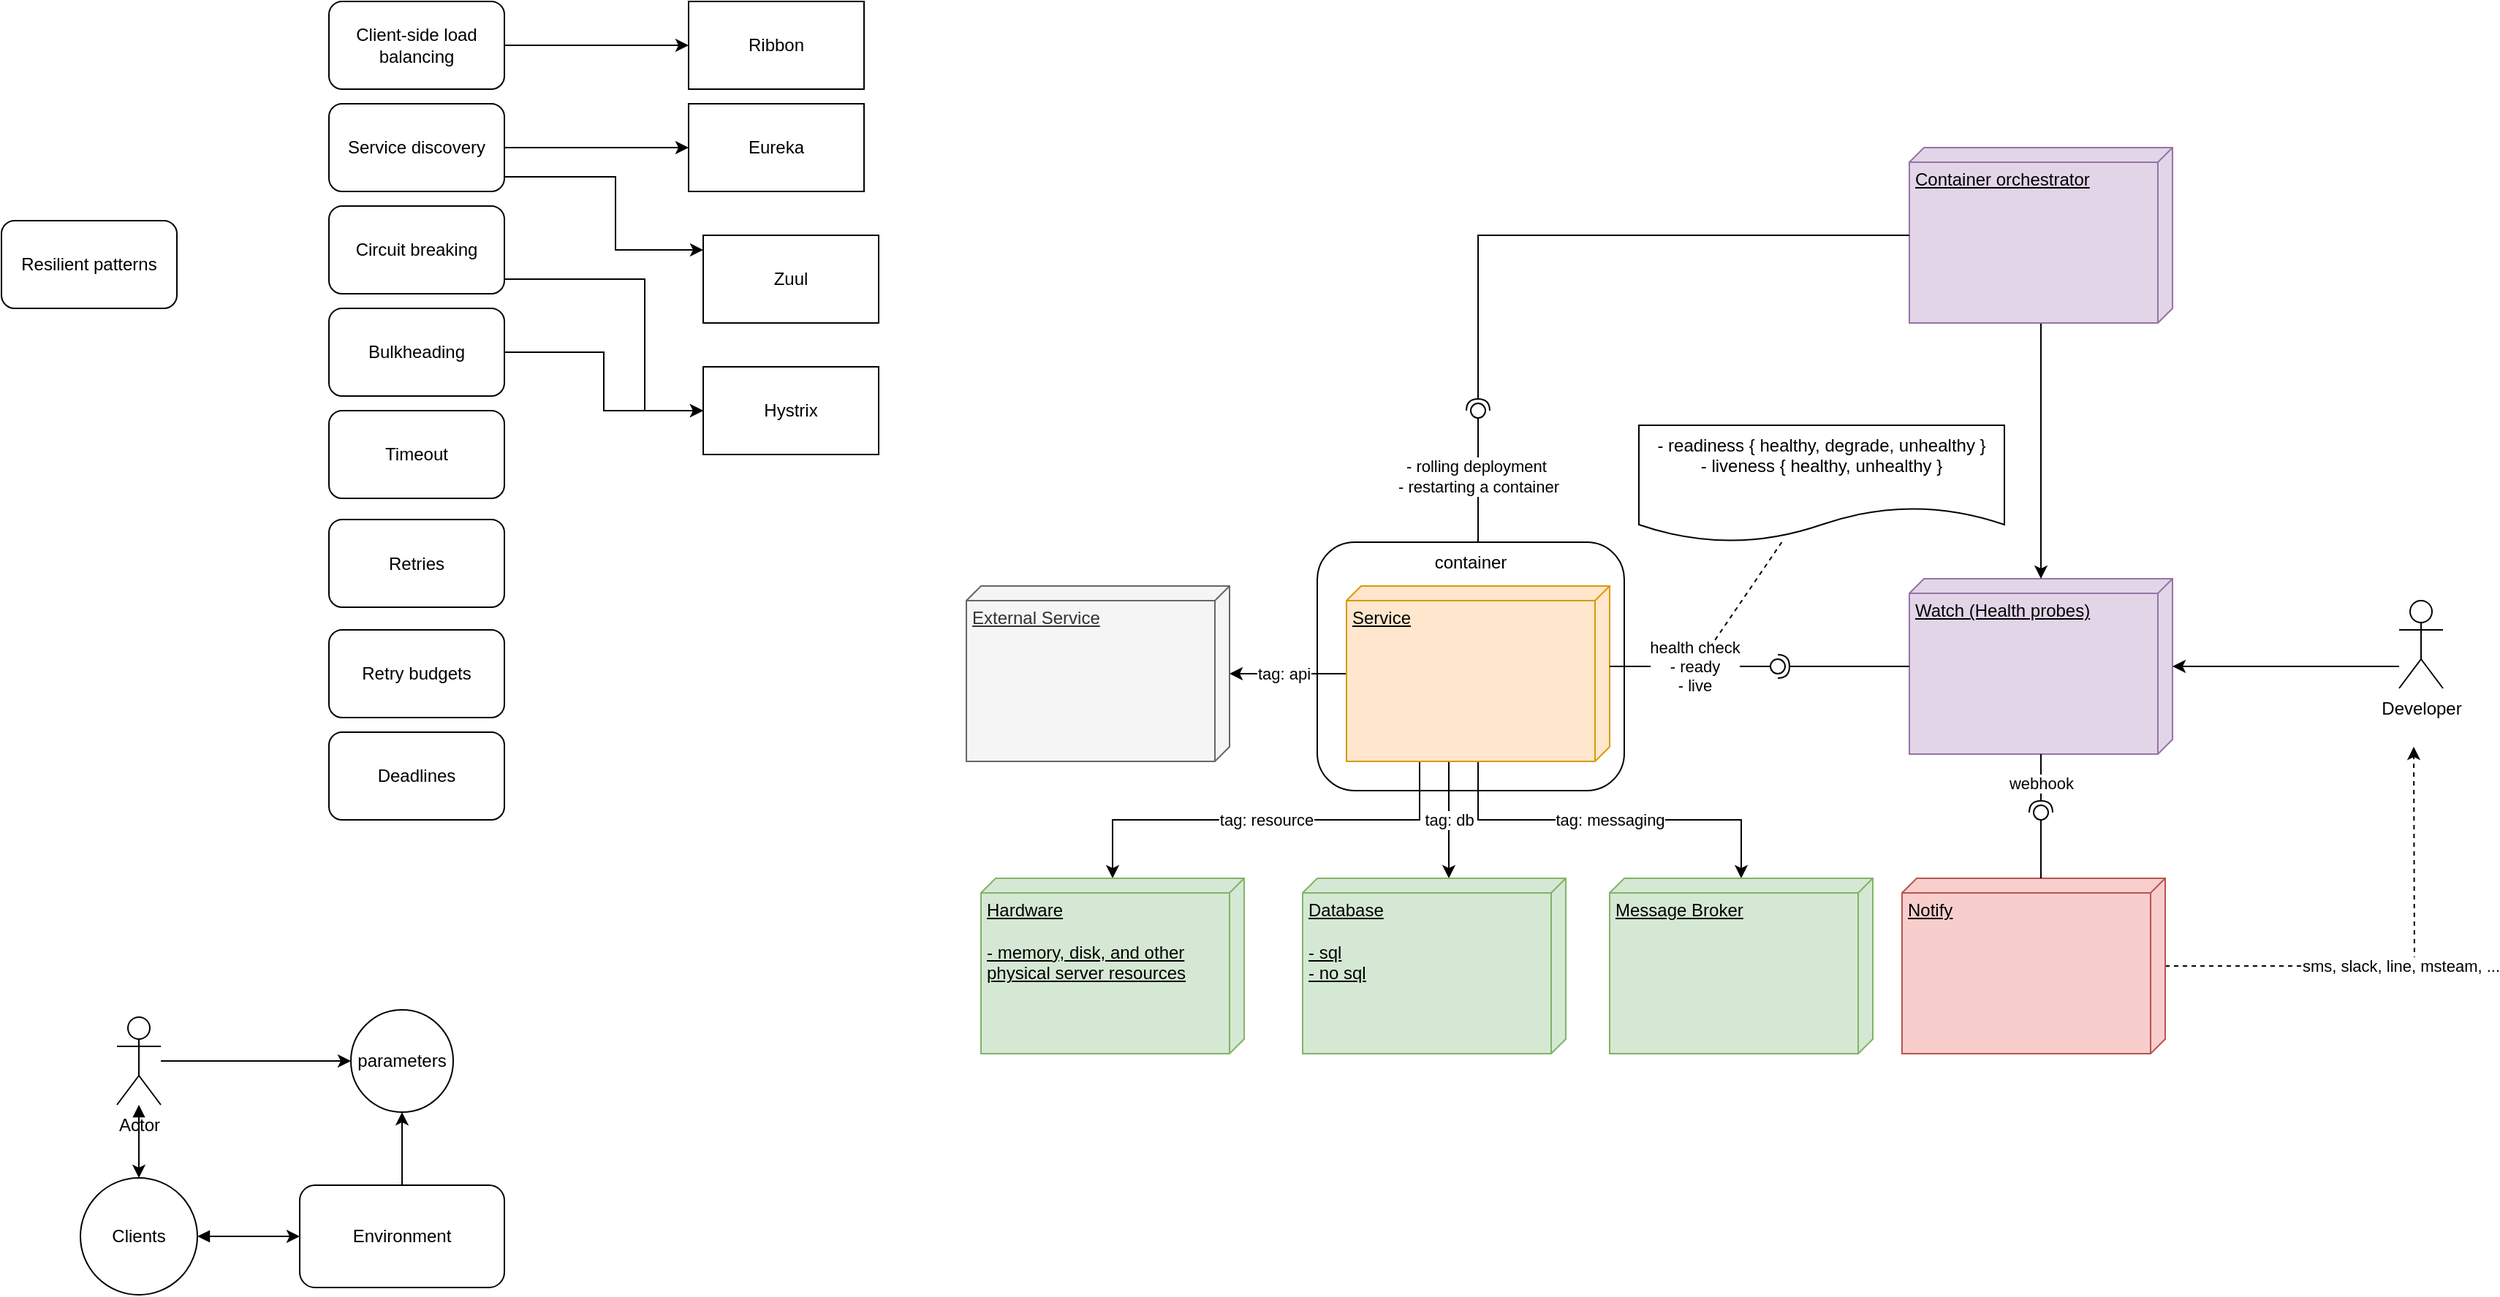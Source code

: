 <mxfile version="21.6.6" type="github">
  <diagram name="หน้า-1" id="d8-UFD6SmvWyo62A5cIa">
    <mxGraphModel dx="993" dy="600" grid="1" gridSize="10" guides="1" tooltips="1" connect="1" arrows="1" fold="1" page="1" pageScale="1" pageWidth="827" pageHeight="1169" math="0" shadow="0">
      <root>
        <mxCell id="0" />
        <mxCell id="1" parent="0" />
        <mxCell id="7wkQh-Zvsg0QSBGbQNZC-4" value="Resilient patterns" style="rounded=1;whiteSpace=wrap;html=1;" parent="1" vertex="1">
          <mxGeometry x="130" y="350" width="120" height="60" as="geometry" />
        </mxCell>
        <mxCell id="7wkQh-Zvsg0QSBGbQNZC-21" style="edgeStyle=orthogonalEdgeStyle;rounded=0;orthogonalLoop=1;jettySize=auto;html=1;" parent="1" source="7wkQh-Zvsg0QSBGbQNZC-5" target="7wkQh-Zvsg0QSBGbQNZC-15" edge="1">
          <mxGeometry relative="1" as="geometry" />
        </mxCell>
        <mxCell id="7wkQh-Zvsg0QSBGbQNZC-5" value="Client-side load balancing" style="rounded=1;whiteSpace=wrap;html=1;" parent="1" vertex="1">
          <mxGeometry x="354" y="200" width="120" height="60" as="geometry" />
        </mxCell>
        <mxCell id="7wkQh-Zvsg0QSBGbQNZC-22" style="edgeStyle=orthogonalEdgeStyle;rounded=0;orthogonalLoop=1;jettySize=auto;html=1;" parent="1" source="7wkQh-Zvsg0QSBGbQNZC-6" target="7wkQh-Zvsg0QSBGbQNZC-16" edge="1">
          <mxGeometry relative="1" as="geometry" />
        </mxCell>
        <mxCell id="7wkQh-Zvsg0QSBGbQNZC-23" style="edgeStyle=orthogonalEdgeStyle;rounded=0;orthogonalLoop=1;jettySize=auto;html=1;" parent="1" source="7wkQh-Zvsg0QSBGbQNZC-6" target="7wkQh-Zvsg0QSBGbQNZC-17" edge="1">
          <mxGeometry relative="1" as="geometry">
            <Array as="points">
              <mxPoint x="550" y="320" />
              <mxPoint x="550" y="370" />
            </Array>
          </mxGeometry>
        </mxCell>
        <mxCell id="7wkQh-Zvsg0QSBGbQNZC-6" value="Service discovery" style="rounded=1;whiteSpace=wrap;html=1;" parent="1" vertex="1">
          <mxGeometry x="354" y="270" width="120" height="60" as="geometry" />
        </mxCell>
        <mxCell id="7wkQh-Zvsg0QSBGbQNZC-20" style="edgeStyle=orthogonalEdgeStyle;rounded=0;orthogonalLoop=1;jettySize=auto;html=1;" parent="1" source="7wkQh-Zvsg0QSBGbQNZC-7" target="7wkQh-Zvsg0QSBGbQNZC-14" edge="1">
          <mxGeometry relative="1" as="geometry">
            <Array as="points">
              <mxPoint x="570" y="390" />
              <mxPoint x="570" y="480" />
            </Array>
          </mxGeometry>
        </mxCell>
        <mxCell id="7wkQh-Zvsg0QSBGbQNZC-7" value="Circuit breaking" style="rounded=1;whiteSpace=wrap;html=1;" parent="1" vertex="1">
          <mxGeometry x="354" y="340" width="120" height="60" as="geometry" />
        </mxCell>
        <mxCell id="7wkQh-Zvsg0QSBGbQNZC-19" style="edgeStyle=orthogonalEdgeStyle;rounded=0;orthogonalLoop=1;jettySize=auto;html=1;" parent="1" source="7wkQh-Zvsg0QSBGbQNZC-8" target="7wkQh-Zvsg0QSBGbQNZC-14" edge="1">
          <mxGeometry relative="1" as="geometry" />
        </mxCell>
        <mxCell id="7wkQh-Zvsg0QSBGbQNZC-8" value="Bulkheading" style="rounded=1;whiteSpace=wrap;html=1;" parent="1" vertex="1">
          <mxGeometry x="354" y="410" width="120" height="60" as="geometry" />
        </mxCell>
        <mxCell id="7wkQh-Zvsg0QSBGbQNZC-9" value="Timeout" style="rounded=1;whiteSpace=wrap;html=1;" parent="1" vertex="1">
          <mxGeometry x="354" y="480" width="120" height="60" as="geometry" />
        </mxCell>
        <mxCell id="7wkQh-Zvsg0QSBGbQNZC-10" value="Retries" style="rounded=1;whiteSpace=wrap;html=1;" parent="1" vertex="1">
          <mxGeometry x="354" y="554.5" width="120" height="60" as="geometry" />
        </mxCell>
        <mxCell id="7wkQh-Zvsg0QSBGbQNZC-11" value="Retry budgets" style="rounded=1;whiteSpace=wrap;html=1;" parent="1" vertex="1">
          <mxGeometry x="354" y="630" width="120" height="60" as="geometry" />
        </mxCell>
        <mxCell id="7wkQh-Zvsg0QSBGbQNZC-12" value="Deadlines" style="rounded=1;whiteSpace=wrap;html=1;" parent="1" vertex="1">
          <mxGeometry x="354" y="700" width="120" height="60" as="geometry" />
        </mxCell>
        <mxCell id="7wkQh-Zvsg0QSBGbQNZC-14" value="Hystrix" style="rounded=0;whiteSpace=wrap;html=1;" parent="1" vertex="1">
          <mxGeometry x="610" y="450" width="120" height="60" as="geometry" />
        </mxCell>
        <mxCell id="7wkQh-Zvsg0QSBGbQNZC-15" value="Ribbon" style="rounded=0;whiteSpace=wrap;html=1;" parent="1" vertex="1">
          <mxGeometry x="600" y="200" width="120" height="60" as="geometry" />
        </mxCell>
        <mxCell id="7wkQh-Zvsg0QSBGbQNZC-16" value="Eureka" style="rounded=0;whiteSpace=wrap;html=1;" parent="1" vertex="1">
          <mxGeometry x="600" y="270" width="120" height="60" as="geometry" />
        </mxCell>
        <mxCell id="7wkQh-Zvsg0QSBGbQNZC-17" value="Zuul" style="rounded=0;whiteSpace=wrap;html=1;" parent="1" vertex="1">
          <mxGeometry x="610" y="360" width="120" height="60" as="geometry" />
        </mxCell>
        <mxCell id="dCDHa6atHF2z7J-mqOoW-4" style="edgeStyle=orthogonalEdgeStyle;rounded=0;orthogonalLoop=1;jettySize=auto;html=1;" parent="1" source="dCDHa6atHF2z7J-mqOoW-1" target="dCDHa6atHF2z7J-mqOoW-3" edge="1">
          <mxGeometry relative="1" as="geometry" />
        </mxCell>
        <mxCell id="dCDHa6atHF2z7J-mqOoW-1" value="Environment" style="rounded=1;whiteSpace=wrap;html=1;" parent="1" vertex="1">
          <mxGeometry x="334" y="1010" width="140" height="70" as="geometry" />
        </mxCell>
        <mxCell id="dCDHa6atHF2z7J-mqOoW-3" value="parameters" style="ellipse;whiteSpace=wrap;html=1;aspect=fixed;" parent="1" vertex="1">
          <mxGeometry x="369" y="890" width="70" height="70" as="geometry" />
        </mxCell>
        <mxCell id="dCDHa6atHF2z7J-mqOoW-6" style="edgeStyle=orthogonalEdgeStyle;rounded=0;orthogonalLoop=1;jettySize=auto;html=1;startArrow=block;startFill=1;" parent="1" source="dCDHa6atHF2z7J-mqOoW-5" target="dCDHa6atHF2z7J-mqOoW-1" edge="1">
          <mxGeometry relative="1" as="geometry" />
        </mxCell>
        <mxCell id="dCDHa6atHF2z7J-mqOoW-5" value="Clients" style="ellipse;whiteSpace=wrap;html=1;aspect=fixed;" parent="1" vertex="1">
          <mxGeometry x="184" y="1005" width="80" height="80" as="geometry" />
        </mxCell>
        <mxCell id="dCDHa6atHF2z7J-mqOoW-8" style="edgeStyle=orthogonalEdgeStyle;rounded=0;orthogonalLoop=1;jettySize=auto;html=1;" parent="1" source="dCDHa6atHF2z7J-mqOoW-7" target="dCDHa6atHF2z7J-mqOoW-3" edge="1">
          <mxGeometry relative="1" as="geometry" />
        </mxCell>
        <mxCell id="dCDHa6atHF2z7J-mqOoW-9" style="edgeStyle=orthogonalEdgeStyle;rounded=0;orthogonalLoop=1;jettySize=auto;html=1;startArrow=block;startFill=1;" parent="1" source="dCDHa6atHF2z7J-mqOoW-7" target="dCDHa6atHF2z7J-mqOoW-5" edge="1">
          <mxGeometry relative="1" as="geometry" />
        </mxCell>
        <mxCell id="dCDHa6atHF2z7J-mqOoW-7" value="Actor" style="shape=umlActor;verticalLabelPosition=bottom;verticalAlign=top;html=1;outlineConnect=0;" parent="1" vertex="1">
          <mxGeometry x="209" y="895" width="30" height="60" as="geometry" />
        </mxCell>
        <mxCell id="OcXs_SolH9g82rhRqtJv-5" value="tag: db" style="edgeStyle=orthogonalEdgeStyle;rounded=0;orthogonalLoop=1;jettySize=auto;html=1;" edge="1" parent="1" source="OcXs_SolH9g82rhRqtJv-3" target="OcXs_SolH9g82rhRqtJv-4">
          <mxGeometry relative="1" as="geometry">
            <Array as="points">
              <mxPoint x="1120" y="740" />
              <mxPoint x="1120" y="740" />
            </Array>
          </mxGeometry>
        </mxCell>
        <mxCell id="OcXs_SolH9g82rhRqtJv-7" style="edgeStyle=orthogonalEdgeStyle;rounded=0;orthogonalLoop=1;jettySize=auto;html=1;" edge="1" parent="1" source="OcXs_SolH9g82rhRqtJv-3" target="OcXs_SolH9g82rhRqtJv-6">
          <mxGeometry relative="1" as="geometry" />
        </mxCell>
        <mxCell id="OcXs_SolH9g82rhRqtJv-8" value="tag: api" style="edgeLabel;html=1;align=center;verticalAlign=middle;resizable=0;points=[];" vertex="1" connectable="0" parent="OcXs_SolH9g82rhRqtJv-7">
          <mxGeometry x="0.071" relative="1" as="geometry">
            <mxPoint as="offset" />
          </mxGeometry>
        </mxCell>
        <mxCell id="OcXs_SolH9g82rhRqtJv-27" value="tag: messaging" style="edgeStyle=orthogonalEdgeStyle;rounded=0;orthogonalLoop=1;jettySize=auto;html=1;" edge="1" parent="1" source="OcXs_SolH9g82rhRqtJv-3" target="OcXs_SolH9g82rhRqtJv-26">
          <mxGeometry relative="1" as="geometry" />
        </mxCell>
        <mxCell id="OcXs_SolH9g82rhRqtJv-32" value="tag: resource" style="edgeStyle=orthogonalEdgeStyle;rounded=0;orthogonalLoop=1;jettySize=auto;html=1;" edge="1" parent="1" source="OcXs_SolH9g82rhRqtJv-3" target="OcXs_SolH9g82rhRqtJv-31">
          <mxGeometry relative="1" as="geometry">
            <Array as="points">
              <mxPoint x="1100" y="760" />
              <mxPoint x="890" y="760" />
            </Array>
          </mxGeometry>
        </mxCell>
        <mxCell id="OcXs_SolH9g82rhRqtJv-3" value="Service" style="verticalAlign=top;align=left;spacingTop=8;spacingLeft=2;spacingRight=12;shape=cube;size=10;direction=south;fontStyle=4;html=1;whiteSpace=wrap;fillColor=#ffe6cc;strokeColor=#d79b00;" vertex="1" parent="1">
          <mxGeometry x="1050" y="600" width="180" height="120" as="geometry" />
        </mxCell>
        <mxCell id="OcXs_SolH9g82rhRqtJv-4" value="Database&lt;br&gt;&lt;br&gt;- sql&lt;br&gt;- no sql" style="verticalAlign=top;align=left;spacingTop=8;spacingLeft=2;spacingRight=12;shape=cube;size=10;direction=south;fontStyle=4;html=1;whiteSpace=wrap;fillColor=#d5e8d4;strokeColor=#82b366;" vertex="1" parent="1">
          <mxGeometry x="1020" y="800" width="180" height="120" as="geometry" />
        </mxCell>
        <mxCell id="OcXs_SolH9g82rhRqtJv-6" value="External&amp;nbsp;Service" style="verticalAlign=top;align=left;spacingTop=8;spacingLeft=2;spacingRight=12;shape=cube;size=10;direction=south;fontStyle=4;html=1;whiteSpace=wrap;fillColor=#f5f5f5;fontColor=#333333;strokeColor=#666666;" vertex="1" parent="1">
          <mxGeometry x="790" y="600" width="180" height="120" as="geometry" />
        </mxCell>
        <mxCell id="OcXs_SolH9g82rhRqtJv-11" value="Watch (Health probes)" style="verticalAlign=top;align=left;spacingTop=8;spacingLeft=2;spacingRight=12;shape=cube;size=10;direction=south;fontStyle=4;html=1;whiteSpace=wrap;fillColor=#e1d5e7;strokeColor=#9673a6;" vertex="1" parent="1">
          <mxGeometry x="1435" y="595" width="180" height="120" as="geometry" />
        </mxCell>
        <mxCell id="OcXs_SolH9g82rhRqtJv-24" value="sms, slack, line, msteam, ..." style="edgeStyle=orthogonalEdgeStyle;rounded=0;orthogonalLoop=1;jettySize=auto;html=1;dashed=1;" edge="1" parent="1" source="OcXs_SolH9g82rhRqtJv-13">
          <mxGeometry relative="1" as="geometry">
            <mxPoint x="1780" y="710" as="targetPoint" />
          </mxGeometry>
        </mxCell>
        <mxCell id="OcXs_SolH9g82rhRqtJv-13" value="Notify" style="verticalAlign=top;align=left;spacingTop=8;spacingLeft=2;spacingRight=12;shape=cube;size=10;direction=south;fontStyle=4;html=1;whiteSpace=wrap;fillColor=#f8cecc;strokeColor=#b85450;" vertex="1" parent="1">
          <mxGeometry x="1430" y="800" width="180" height="120" as="geometry" />
        </mxCell>
        <mxCell id="OcXs_SolH9g82rhRqtJv-14" value="webhook" style="rounded=0;orthogonalLoop=1;jettySize=auto;html=1;endArrow=halfCircle;endFill=0;endSize=6;strokeWidth=1;sketch=0;" edge="1" target="OcXs_SolH9g82rhRqtJv-16" parent="1" source="OcXs_SolH9g82rhRqtJv-11">
          <mxGeometry relative="1" as="geometry">
            <mxPoint x="1460" y="755" as="sourcePoint" />
          </mxGeometry>
        </mxCell>
        <mxCell id="OcXs_SolH9g82rhRqtJv-15" value="" style="rounded=0;orthogonalLoop=1;jettySize=auto;html=1;endArrow=oval;endFill=0;sketch=0;sourcePerimeterSpacing=0;targetPerimeterSpacing=0;endSize=10;exitX=0;exitY=0;exitDx=0;exitDy=85;exitPerimeter=0;" edge="1" target="OcXs_SolH9g82rhRqtJv-16" parent="1" source="OcXs_SolH9g82rhRqtJv-13">
          <mxGeometry relative="1" as="geometry">
            <mxPoint x="1420" y="755" as="sourcePoint" />
          </mxGeometry>
        </mxCell>
        <mxCell id="OcXs_SolH9g82rhRqtJv-16" value="" style="ellipse;whiteSpace=wrap;html=1;align=center;aspect=fixed;fillColor=none;strokeColor=none;resizable=0;perimeter=centerPerimeter;rotatable=0;allowArrows=0;points=[];outlineConnect=1;" vertex="1" parent="1">
          <mxGeometry x="1520" y="750" width="10" height="10" as="geometry" />
        </mxCell>
        <mxCell id="OcXs_SolH9g82rhRqtJv-17" value="" style="rounded=0;orthogonalLoop=1;jettySize=auto;html=1;endArrow=halfCircle;endFill=0;endSize=6;strokeWidth=1;sketch=0;" edge="1" target="OcXs_SolH9g82rhRqtJv-19" parent="1" source="OcXs_SolH9g82rhRqtJv-11">
          <mxGeometry relative="1" as="geometry">
            <mxPoint x="1460" y="755" as="sourcePoint" />
          </mxGeometry>
        </mxCell>
        <mxCell id="OcXs_SolH9g82rhRqtJv-18" value="health check&lt;br&gt;- ready&lt;br&gt;- live" style="rounded=0;orthogonalLoop=1;jettySize=auto;html=1;endArrow=oval;endFill=0;sketch=0;sourcePerimeterSpacing=0;targetPerimeterSpacing=0;endSize=10;exitX=0;exitY=0;exitDx=55;exitDy=0;exitPerimeter=0;" edge="1" target="OcXs_SolH9g82rhRqtJv-19" parent="1" source="OcXs_SolH9g82rhRqtJv-3">
          <mxGeometry relative="1" as="geometry">
            <mxPoint x="1420" y="755" as="sourcePoint" />
          </mxGeometry>
        </mxCell>
        <mxCell id="OcXs_SolH9g82rhRqtJv-19" value="" style="ellipse;whiteSpace=wrap;html=1;align=center;aspect=fixed;fillColor=none;strokeColor=none;resizable=0;perimeter=centerPerimeter;rotatable=0;allowArrows=0;points=[];outlineConnect=1;" vertex="1" parent="1">
          <mxGeometry x="1340" y="650" width="10" height="10" as="geometry" />
        </mxCell>
        <mxCell id="OcXs_SolH9g82rhRqtJv-25" style="edgeStyle=orthogonalEdgeStyle;rounded=0;orthogonalLoop=1;jettySize=auto;html=1;" edge="1" parent="1" source="OcXs_SolH9g82rhRqtJv-20" target="OcXs_SolH9g82rhRqtJv-11">
          <mxGeometry relative="1" as="geometry">
            <Array as="points">
              <mxPoint x="1730" y="655" />
              <mxPoint x="1730" y="655" />
            </Array>
          </mxGeometry>
        </mxCell>
        <mxCell id="OcXs_SolH9g82rhRqtJv-20" value="Developer" style="shape=umlActor;verticalLabelPosition=bottom;verticalAlign=top;html=1;" vertex="1" parent="1">
          <mxGeometry x="1770" y="610" width="30" height="60" as="geometry" />
        </mxCell>
        <mxCell id="OcXs_SolH9g82rhRqtJv-26" value="Message Broker" style="verticalAlign=top;align=left;spacingTop=8;spacingLeft=2;spacingRight=12;shape=cube;size=10;direction=south;fontStyle=4;html=1;whiteSpace=wrap;fillColor=#d5e8d4;strokeColor=#82b366;" vertex="1" parent="1">
          <mxGeometry x="1230" y="800" width="180" height="120" as="geometry" />
        </mxCell>
        <mxCell id="OcXs_SolH9g82rhRqtJv-30" style="rounded=0;orthogonalLoop=1;jettySize=auto;html=1;dashed=1;endArrow=none;endFill=0;" edge="1" parent="1" source="OcXs_SolH9g82rhRqtJv-28">
          <mxGeometry relative="1" as="geometry">
            <mxPoint x="1300" y="640" as="targetPoint" />
          </mxGeometry>
        </mxCell>
        <mxCell id="OcXs_SolH9g82rhRqtJv-28" value="- readiness { healthy, degrade, unhealthy }&lt;br&gt;- liveness { healthy, unhealthy }&lt;br&gt;&amp;nbsp;" style="shape=document;whiteSpace=wrap;html=1;boundedLbl=1;" vertex="1" parent="1">
          <mxGeometry x="1250" y="490" width="250" height="80" as="geometry" />
        </mxCell>
        <mxCell id="OcXs_SolH9g82rhRqtJv-31" value="Hardware&lt;br&gt;&lt;br&gt;-&amp;nbsp;memory, disk, and other physical server resources" style="verticalAlign=top;align=left;spacingTop=8;spacingLeft=2;spacingRight=12;shape=cube;size=10;direction=south;fontStyle=4;html=1;whiteSpace=wrap;fillColor=#d5e8d4;strokeColor=#82b366;" vertex="1" parent="1">
          <mxGeometry x="800" y="800" width="180" height="120" as="geometry" />
        </mxCell>
        <mxCell id="OcXs_SolH9g82rhRqtJv-34" style="edgeStyle=orthogonalEdgeStyle;rounded=0;orthogonalLoop=1;jettySize=auto;html=1;" edge="1" parent="1" source="OcXs_SolH9g82rhRqtJv-33" target="OcXs_SolH9g82rhRqtJv-11">
          <mxGeometry relative="1" as="geometry" />
        </mxCell>
        <mxCell id="OcXs_SolH9g82rhRqtJv-33" value="Container orchestrator" style="verticalAlign=top;align=left;spacingTop=8;spacingLeft=2;spacingRight=12;shape=cube;size=10;direction=south;fontStyle=4;html=1;whiteSpace=wrap;fillColor=#e1d5e7;strokeColor=#9673a6;" vertex="1" parent="1">
          <mxGeometry x="1435" y="300" width="180" height="120" as="geometry" />
        </mxCell>
        <mxCell id="OcXs_SolH9g82rhRqtJv-36" value="container" style="rounded=1;whiteSpace=wrap;html=1;fillColor=none;align=center;verticalAlign=top;" vertex="1" parent="1">
          <mxGeometry x="1030" y="570" width="210" height="170" as="geometry" />
        </mxCell>
        <mxCell id="OcXs_SolH9g82rhRqtJv-41" value="" style="rounded=0;orthogonalLoop=1;jettySize=auto;html=1;endArrow=halfCircle;endFill=0;endSize=6;strokeWidth=1;sketch=0;" edge="1" parent="1" source="OcXs_SolH9g82rhRqtJv-33">
          <mxGeometry relative="1" as="geometry">
            <mxPoint x="1440" y="370" as="sourcePoint" />
            <mxPoint x="1140" y="480" as="targetPoint" />
            <Array as="points">
              <mxPoint x="1140" y="360" />
            </Array>
          </mxGeometry>
        </mxCell>
        <mxCell id="OcXs_SolH9g82rhRqtJv-42" value="-&amp;nbsp;rolling&amp;nbsp;deployment&amp;nbsp;&lt;br&gt;-&amp;nbsp;restarting a container" style="rounded=0;orthogonalLoop=1;jettySize=auto;html=1;endArrow=oval;endFill=0;sketch=0;sourcePerimeterSpacing=0;targetPerimeterSpacing=0;endSize=10;" edge="1" parent="1">
          <mxGeometry relative="1" as="geometry">
            <mxPoint x="1140" y="570" as="sourcePoint" />
            <mxPoint x="1140" y="480" as="targetPoint" />
          </mxGeometry>
        </mxCell>
        <mxCell id="OcXs_SolH9g82rhRqtJv-43" value="" style="ellipse;whiteSpace=wrap;html=1;align=center;aspect=fixed;fillColor=none;strokeColor=none;resizable=0;perimeter=centerPerimeter;rotatable=0;allowArrows=0;points=[];outlineConnect=1;" vertex="1" parent="1">
          <mxGeometry x="955" y="490" width="10" height="10" as="geometry" />
        </mxCell>
      </root>
    </mxGraphModel>
  </diagram>
</mxfile>
